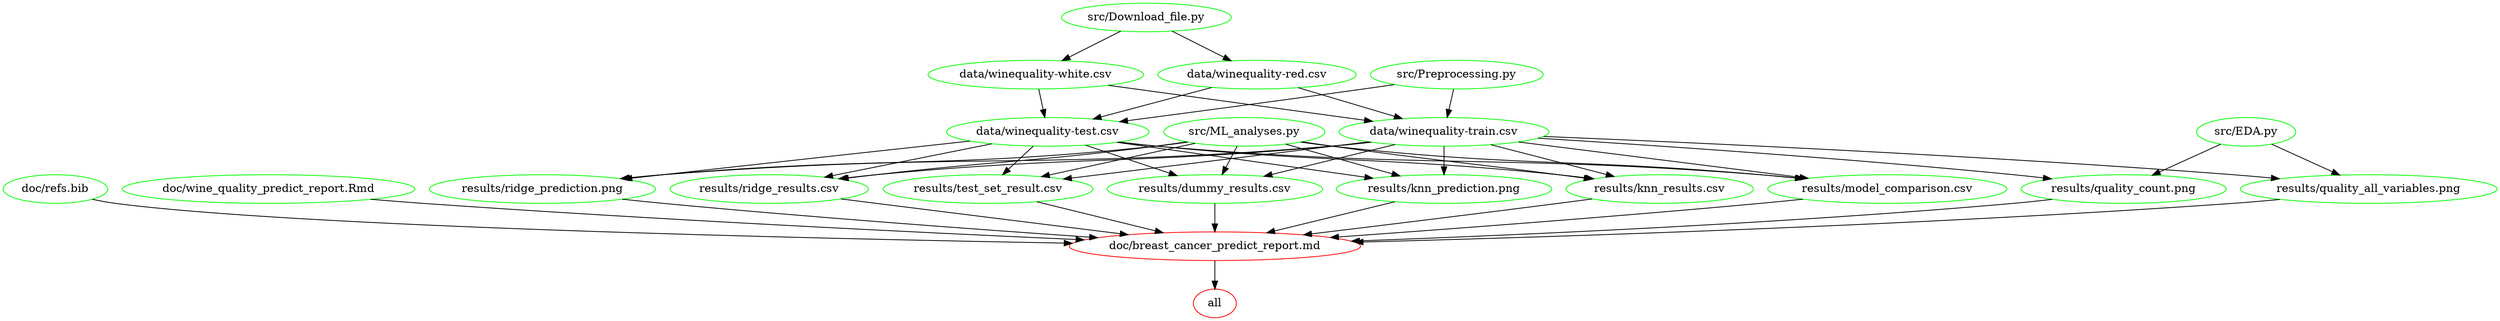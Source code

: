digraph G {
n2[label="all", color="red"];
n12[label="data/winequality-red.csv", color="green"];
n15[label="data/winequality-test.csv", color="green"];
n8[label="data/winequality-train.csv", color="green"];
n10[label="data/winequality-white.csv", color="green"];
n3[label="doc/breast_cancer_predict_report.md", color="red"];
n5[label="doc/refs.bib", color="green"];
n4[label="doc/wine_quality_predict_report.Rmd", color="green"];
n13[label="results/dummy_results.csv", color="green"];
n16[label="results/knn_prediction.png", color="green"];
n18[label="results/knn_results.csv", color="green"];
n21[label="results/model_comparison.csv", color="green"];
n17[label="results/quality_all_variables.png", color="green"];
n6[label="results/quality_count.png", color="green"];
n19[label="results/ridge_prediction.png", color="green"];
n20[label="results/ridge_results.csv", color="green"];
n22[label="results/test_set_result.csv", color="green"];
n11[label="src/Download_file.py", color="green"];
n7[label="src/EDA.py", color="green"];
n14[label="src/ML_analyses.py", color="green"];
n9[label="src/Preprocessing.py", color="green"];
n3 -> n2 ; 
n11 -> n12 ; 
n12 -> n15 ; 
n10 -> n15 ; 
n9 -> n15 ; 
n12 -> n8 ; 
n10 -> n8 ; 
n9 -> n8 ; 
n11 -> n10 ; 
n5 -> n3 ; 
n4 -> n3 ; 
n13 -> n3 ; 
n16 -> n3 ; 
n18 -> n3 ; 
n21 -> n3 ; 
n17 -> n3 ; 
n6 -> n3 ; 
n19 -> n3 ; 
n20 -> n3 ; 
n22 -> n3 ; 
n15 -> n13 ; 
n8 -> n13 ; 
n14 -> n13 ; 
n15 -> n16 ; 
n8 -> n16 ; 
n14 -> n16 ; 
n15 -> n18 ; 
n8 -> n18 ; 
n14 -> n18 ; 
n15 -> n21 ; 
n8 -> n21 ; 
n14 -> n21 ; 
n8 -> n17 ; 
n7 -> n17 ; 
n8 -> n6 ; 
n7 -> n6 ; 
n15 -> n19 ; 
n8 -> n19 ; 
n14 -> n19 ; 
n15 -> n20 ; 
n8 -> n20 ; 
n14 -> n20 ; 
n15 -> n22 ; 
n8 -> n22 ; 
n14 -> n22 ; 
}
